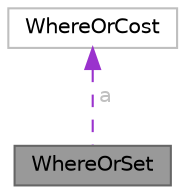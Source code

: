 digraph "WhereOrSet"
{
 // LATEX_PDF_SIZE
  bgcolor="transparent";
  edge [fontname=Helvetica,fontsize=10,labelfontname=Helvetica,labelfontsize=10];
  node [fontname=Helvetica,fontsize=10,shape=box,height=0.2,width=0.4];
  Node1 [id="Node000001",label="WhereOrSet",height=0.2,width=0.4,color="gray40", fillcolor="grey60", style="filled", fontcolor="black",tooltip=" "];
  Node2 -> Node1 [id="edge1_Node000001_Node000002",dir="back",color="darkorchid3",style="dashed",tooltip=" ",label=" a",fontcolor="grey" ];
  Node2 [id="Node000002",label="WhereOrCost",height=0.2,width=0.4,color="grey75", fillcolor="white", style="filled",URL="$structWhereOrCost.html",tooltip=" "];
}
